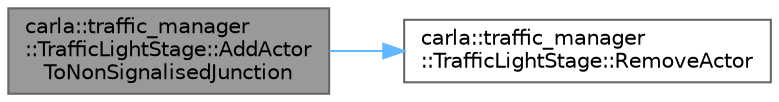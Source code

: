 digraph "carla::traffic_manager::TrafficLightStage::AddActorToNonSignalisedJunction"
{
 // INTERACTIVE_SVG=YES
 // LATEX_PDF_SIZE
  bgcolor="transparent";
  edge [fontname=Helvetica,fontsize=10,labelfontname=Helvetica,labelfontsize=10];
  node [fontname=Helvetica,fontsize=10,shape=box,height=0.2,width=0.4];
  rankdir="LR";
  Node1 [id="Node000001",label="carla::traffic_manager\l::TrafficLightStage::AddActor\lToNonSignalisedJunction",height=0.2,width=0.4,color="gray40", fillcolor="grey60", style="filled", fontcolor="black",tooltip="Initialized the vehicle to the non-signalized junction maps"];
  Node1 -> Node2 [id="edge1_Node000001_Node000002",color="steelblue1",style="solid",tooltip=" "];
  Node2 [id="Node000002",label="carla::traffic_manager\l::TrafficLightStage::RemoveActor",height=0.2,width=0.4,color="grey40", fillcolor="white", style="filled",URL="$d5/db3/classcarla_1_1traffic__manager_1_1TrafficLightStage.html#a5b4416ca8de96b8a42a88bb8a96f1436",tooltip=" "];
}
